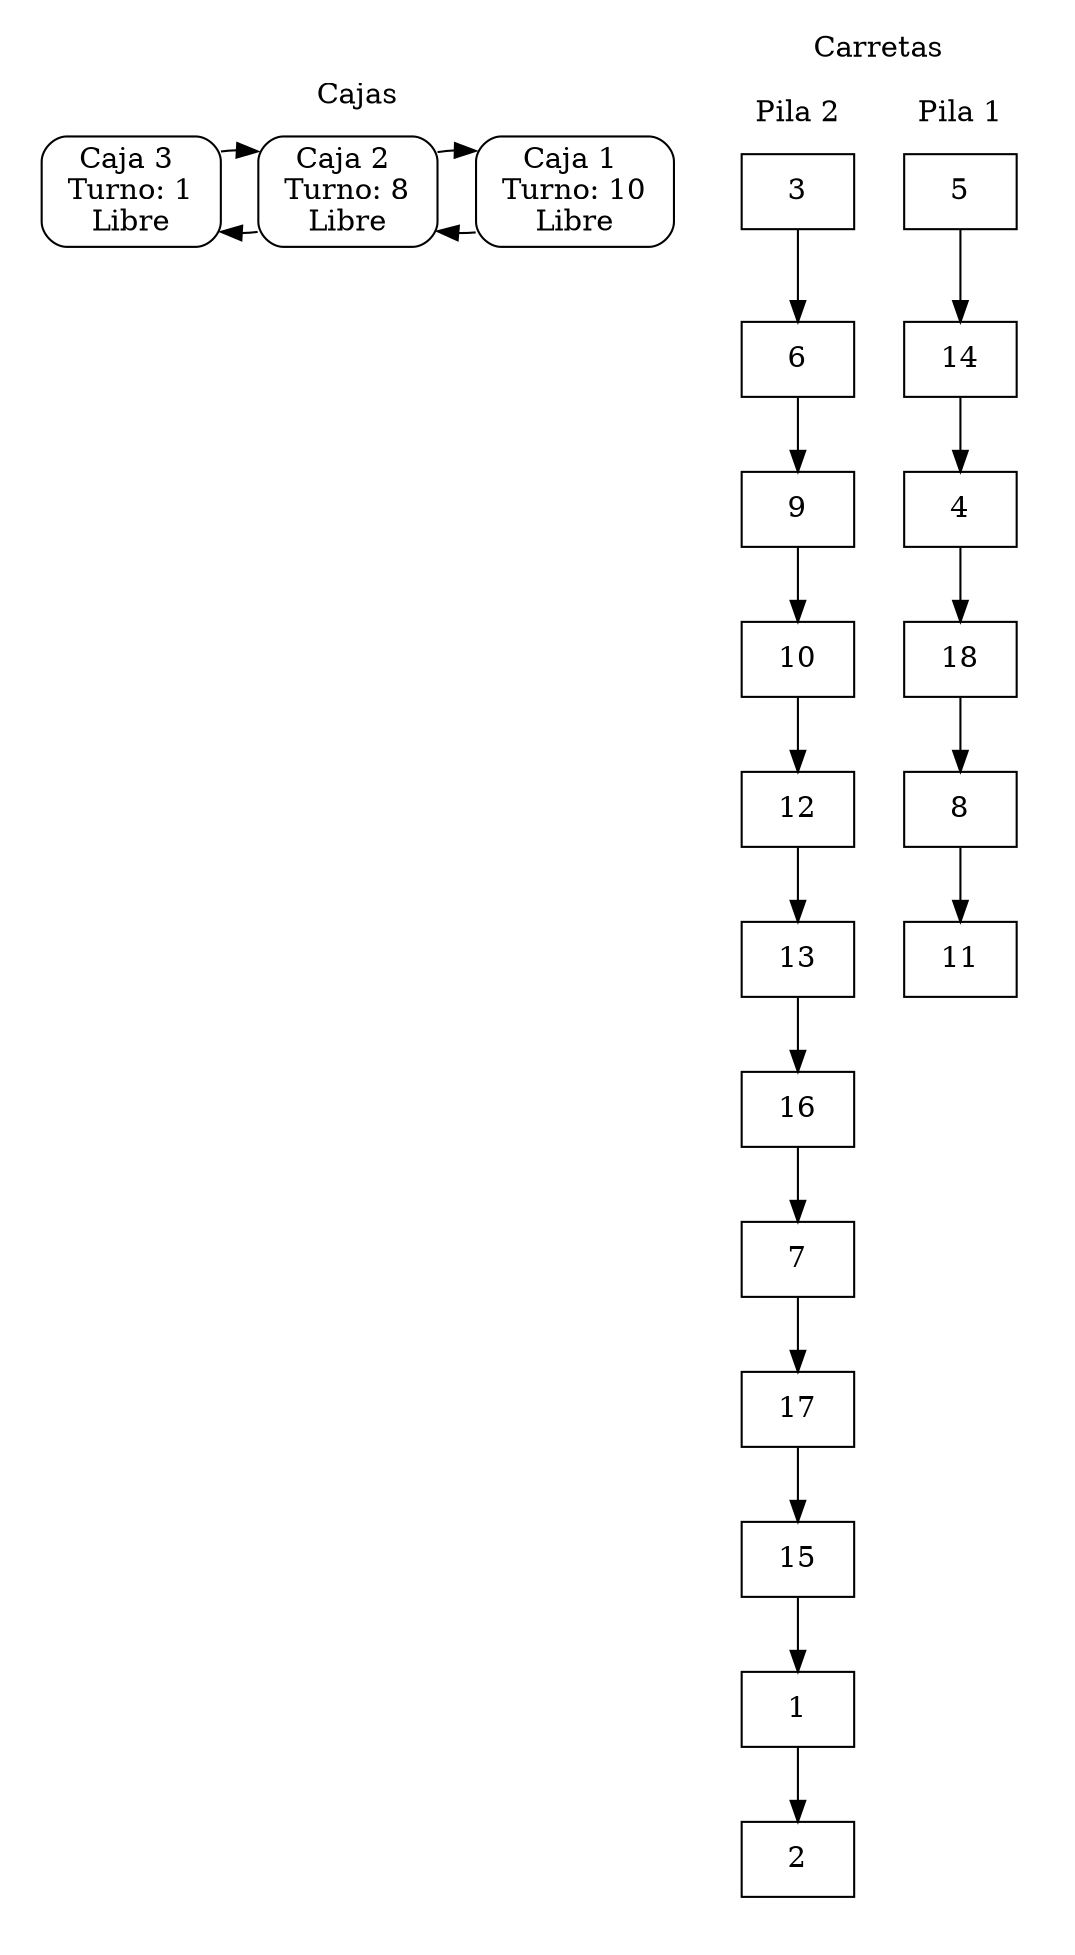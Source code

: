digraph G{subgraph cluster_cajas {label = "Cajas";	style=filled;style=filled;color=white;node [style=rounded,color=black,shape=box];f1->f2[constraint=false];f1[label="Caja 1 
 Turno: 10 
 Libre "];f2->f3[constraint=false];f2->f1[constraint=false];f2[label="Caja 2 
 Turno: 8 
 Libre "];f3->f2[constraint=false];f3[label="Caja 3 
 Turno: 1 
 Libre "];}subgraph cluster_pagar{label = "Cola de espera a pagar";style=filled;style=filled;color=white;node [shape=box,color=black,style=rounded];}subgraph cluster_compras{label = " compras ";style=filled;style=filled;color=white;node [style=rounded,color=black,shape=box];}subgraph cluster_carretas{label ="Carretas";style=filled;color=white;subgraph cluster_b{label = " Pila 1 ";style=filled;style=filled;color=white;node [shape=box,color=black];b5->b14;b5[label=" 5 "];b14->b4;b14[label=" 14 "];b4->b18;b4[label=" 4 "];b18->b8;b18[label=" 18 "];b8->b11;b8[label=" 8 "];b11[label=" 11 "];}subgraph cluster_c{label = " Pila 2 ";style=filled;style=filled;color=white;node [shape=box,color=black];c3->c6;c3[label=" 3 "];c6->c9;c6[label=" 6 "];c9->c10;c9[label=" 9 "];c10->c12;c10[label=" 10 "];c12->c13;c12[label=" 12 "];c13->c16;c13[label=" 13 "];c16->c7;c16[label=" 16 "];c7->c17;c7[label=" 7 "];c17->c15;c17[label=" 17 "];c15->c1;c15[label=" 15 "];c1->c2;c1[label=" 1 "];c2[label=" 2 "];}}subgraph cluster_a{label = " Cola de espera ";style=filled;style=filled;color=white;node [shape=box,color=black];} }